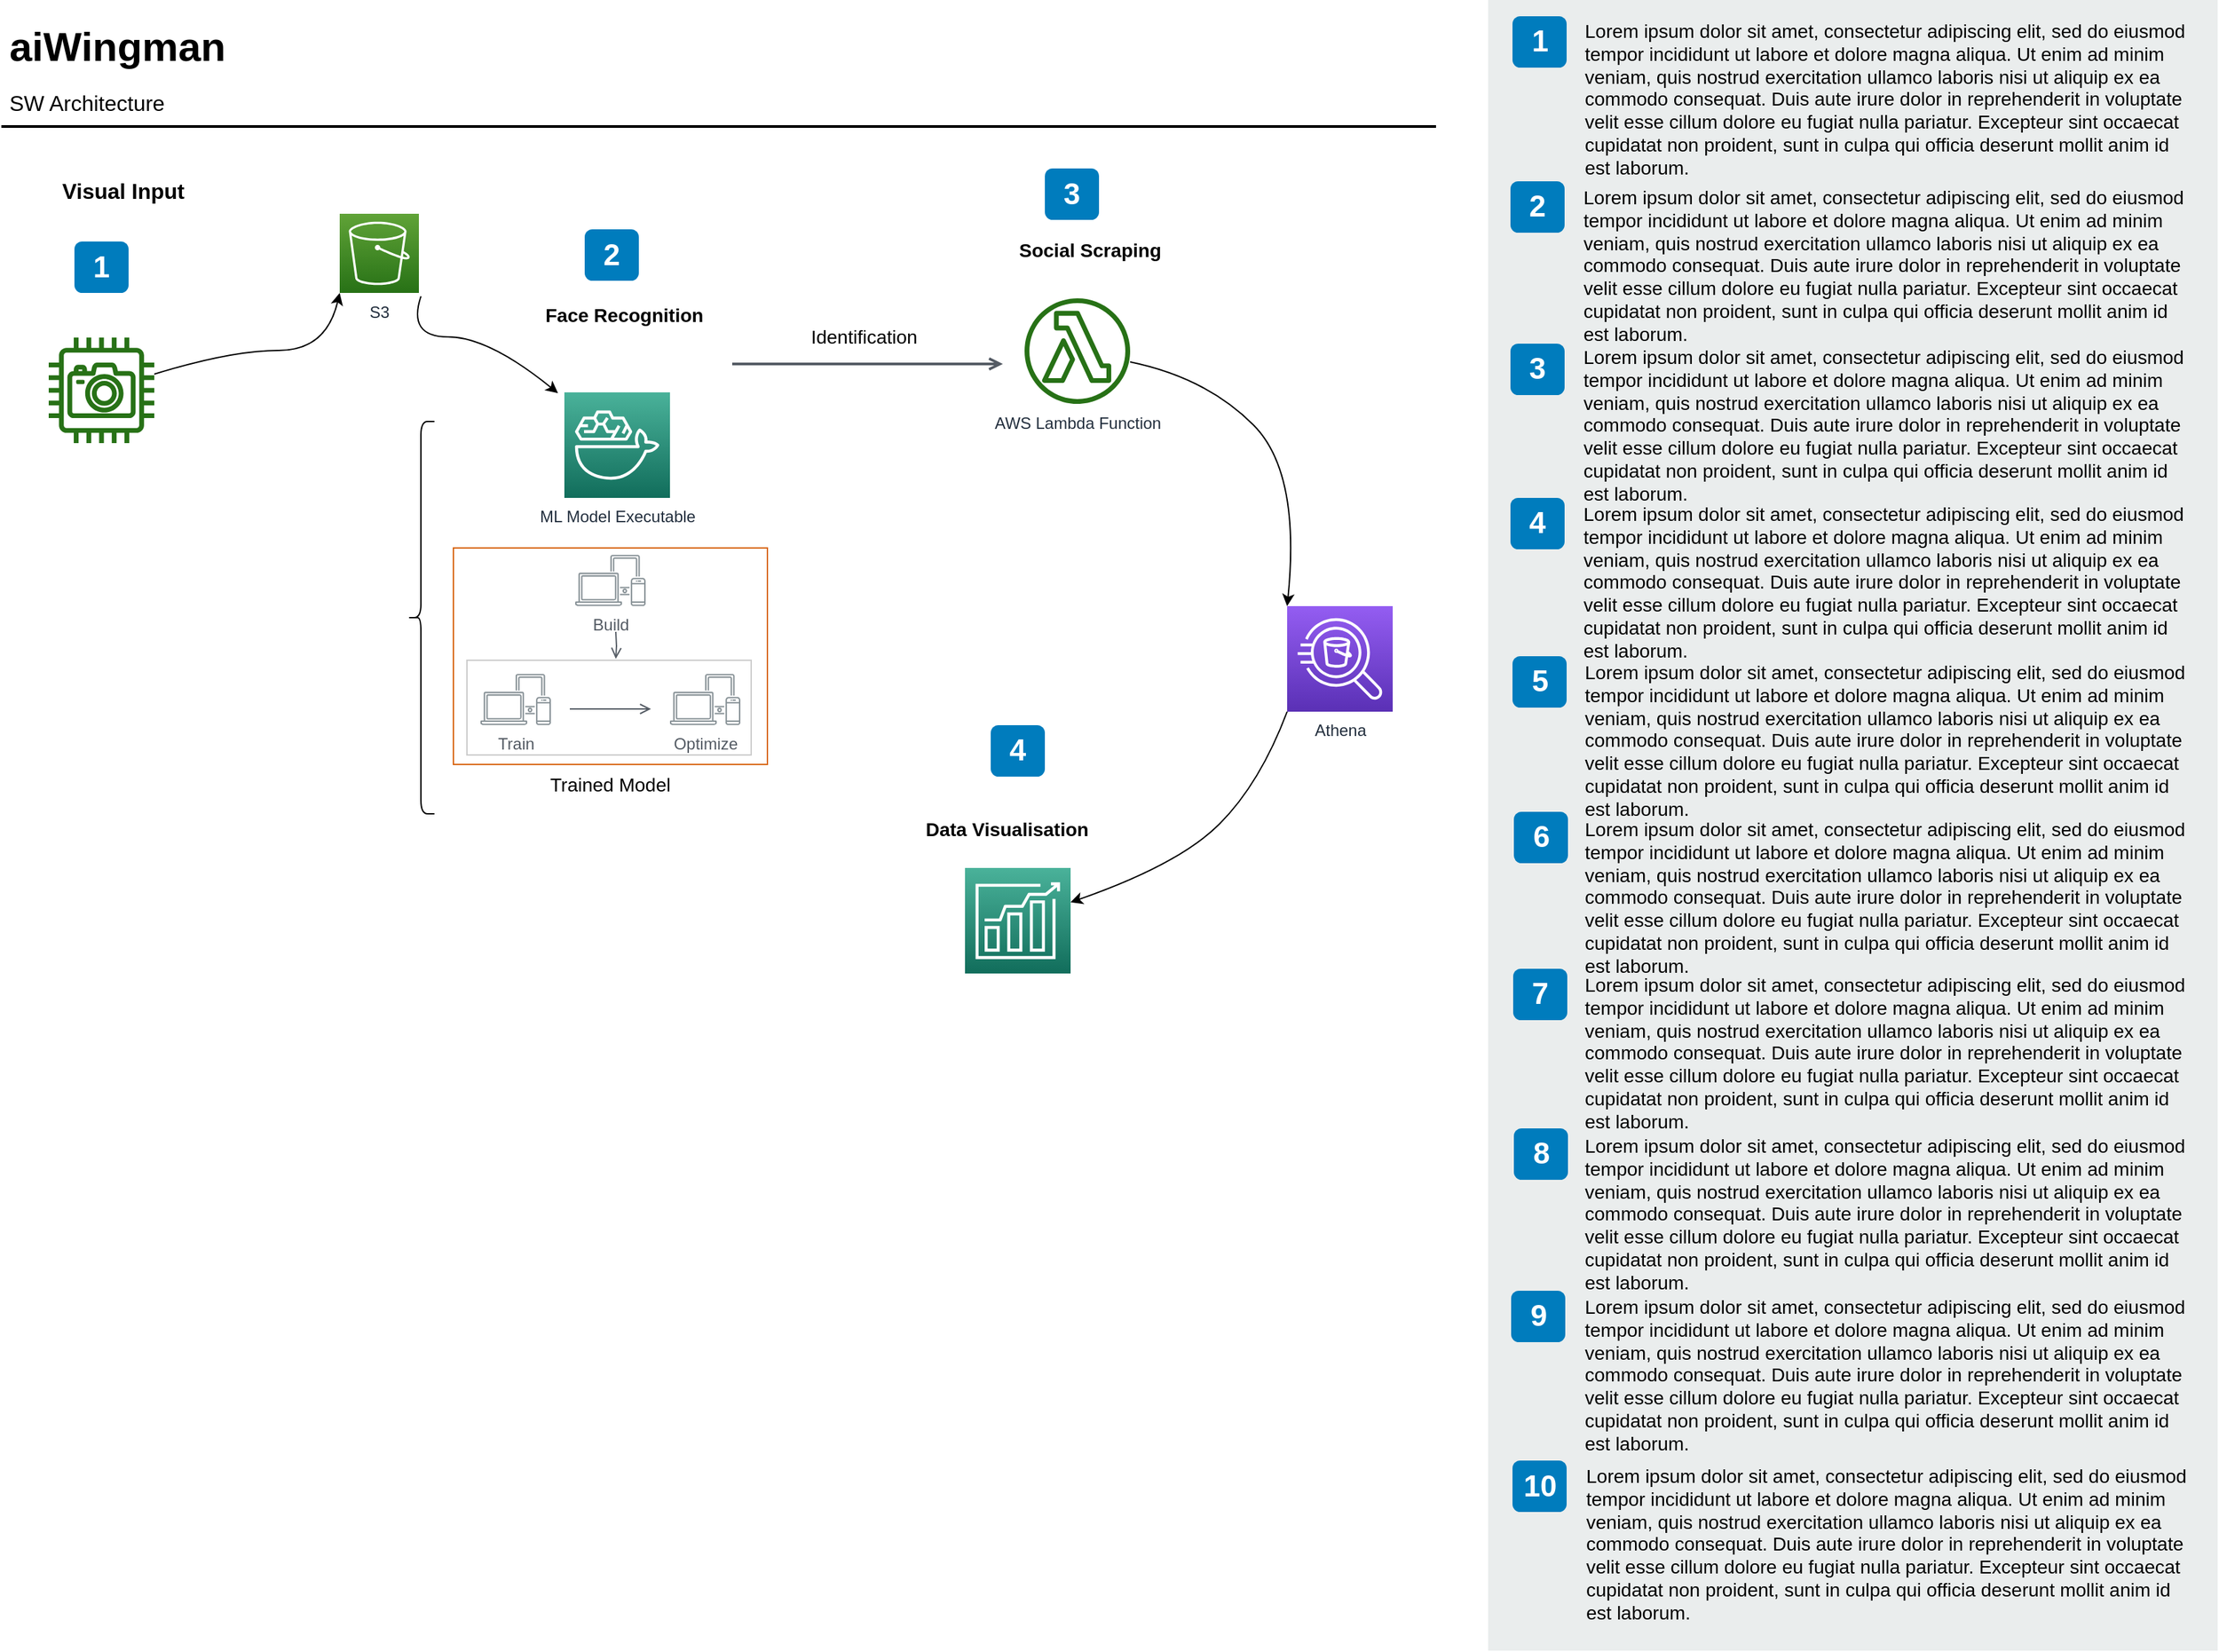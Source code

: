 <mxfile version="21.3.0" type="github">
  <diagram id="Ht1M8jgEwFfnCIfOTk4-" name="Page-1">
    <mxGraphModel dx="355" dy="863" grid="1" gridSize="10" guides="1" tooltips="1" connect="1" arrows="1" fold="1" page="1" pageScale="1" pageWidth="1169" pageHeight="827" math="0" shadow="0">
      <root>
        <mxCell id="0" />
        <mxCell id="1" parent="0" />
        <mxCell id="Xdk9vmkyjLjq7mwxCuOa-5" value="" style="outlineConnect=0;fontColor=#232F3E;gradientColor=none;fillColor=#277116;strokeColor=none;dashed=0;verticalLabelPosition=bottom;verticalAlign=top;align=center;html=1;fontSize=12;fontStyle=0;aspect=fixed;pointerEvents=1;shape=mxgraph.aws4.camera;" vertex="1" parent="1">
          <mxGeometry x="1795" y="300.5" width="78" height="78" as="geometry" />
        </mxCell>
        <mxCell id="Xdk9vmkyjLjq7mwxCuOa-11" value="1" style="rounded=1;whiteSpace=wrap;html=1;fillColor=#007CBD;strokeColor=none;fontColor=#FFFFFF;fontStyle=1;fontSize=22;" vertex="1" parent="1">
          <mxGeometry x="1814" y="229.5" width="40" height="38" as="geometry" />
        </mxCell>
        <mxCell id="Xdk9vmkyjLjq7mwxCuOa-26" value="2" style="rounded=1;whiteSpace=wrap;html=1;fillColor=#007CBD;strokeColor=none;fontColor=#FFFFFF;fontStyle=1;fontSize=22;" vertex="1" parent="1">
          <mxGeometry x="2191" y="220.5" width="40" height="38" as="geometry" />
        </mxCell>
        <mxCell id="Xdk9vmkyjLjq7mwxCuOa-27" value="3" style="rounded=1;whiteSpace=wrap;html=1;fillColor=#007CBD;strokeColor=none;fontColor=#FFFFFF;fontStyle=1;fontSize=22;" vertex="1" parent="1">
          <mxGeometry x="2531" y="175.5" width="40" height="38" as="geometry" />
        </mxCell>
        <mxCell id="Xdk9vmkyjLjq7mwxCuOa-35" value="aiWingman" style="text;html=1;resizable=0;points=[];autosize=1;align=left;verticalAlign=top;spacingTop=-4;fontSize=30;fontStyle=1" vertex="1" parent="1">
          <mxGeometry x="1764" y="64.5" width="180" height="40" as="geometry" />
        </mxCell>
        <mxCell id="Xdk9vmkyjLjq7mwxCuOa-36" value="SW Architecture&lt;br&gt;" style="text;html=1;resizable=0;points=[];autosize=1;align=left;verticalAlign=top;spacingTop=-4;fontSize=16;" vertex="1" parent="1">
          <mxGeometry x="1764" y="114.5" width="140" height="30" as="geometry" />
        </mxCell>
        <mxCell id="Xdk9vmkyjLjq7mwxCuOa-37" value="Visual Input" style="text;html=1;resizable=0;points=[];autosize=1;align=left;verticalAlign=top;spacingTop=-4;fontSize=16;fontStyle=1" vertex="1" parent="1">
          <mxGeometry x="1803" y="179.5" width="110" height="30" as="geometry" />
        </mxCell>
        <mxCell id="Xdk9vmkyjLjq7mwxCuOa-38" value="" style="line;strokeWidth=2;html=1;fontSize=14;" vertex="1" parent="1">
          <mxGeometry x="1760" y="139.5" width="1060" height="10" as="geometry" />
        </mxCell>
        <mxCell id="Xdk9vmkyjLjq7mwxCuOa-39" value="&lt;span&gt;Face Recognition&lt;/span&gt;" style="text;html=1;resizable=0;points=[];autosize=1;align=left;verticalAlign=top;spacingTop=-4;fontSize=14;fontStyle=1" vertex="1" parent="1">
          <mxGeometry x="2160" y="272.5" width="140" height="20" as="geometry" />
        </mxCell>
        <mxCell id="Xdk9vmkyjLjq7mwxCuOa-41" value="" style="shape=curlyBracket;whiteSpace=wrap;html=1;rounded=1;fontSize=14;" vertex="1" parent="1">
          <mxGeometry x="2060" y="362.5" width="20" height="290" as="geometry" />
        </mxCell>
        <mxCell id="Xdk9vmkyjLjq7mwxCuOa-42" value="&lt;span&gt;Identification&lt;/span&gt;" style="edgeStyle=orthogonalEdgeStyle;html=1;endArrow=open;elbow=vertical;startArrow=none;endFill=0;strokeColor=#545B64;rounded=0;fontSize=14;strokeWidth=2;" edge="1" parent="1">
          <mxGeometry x="-0.037" y="20" width="100" relative="1" as="geometry">
            <mxPoint x="2300" y="320" as="sourcePoint" />
            <mxPoint x="2500" y="320" as="targetPoint" />
            <mxPoint as="offset" />
          </mxGeometry>
        </mxCell>
        <mxCell id="Xdk9vmkyjLjq7mwxCuOa-60" value="" style="rounded=0;whiteSpace=wrap;html=1;fillColor=#EAEDED;fontSize=22;fontColor=#FFFFFF;strokeColor=none;labelBackgroundColor=none;" vertex="1" parent="1">
          <mxGeometry x="2858.5" y="51" width="539" height="1220" as="geometry" />
        </mxCell>
        <mxCell id="Xdk9vmkyjLjq7mwxCuOa-61" value="1" style="rounded=1;whiteSpace=wrap;html=1;fillColor=#007CBD;strokeColor=none;fontColor=#FFFFFF;fontStyle=1;fontSize=22;labelBackgroundColor=none;" vertex="1" parent="1">
          <mxGeometry x="2876.5" y="63" width="40" height="38" as="geometry" />
        </mxCell>
        <mxCell id="Xdk9vmkyjLjq7mwxCuOa-62" value="2" style="rounded=1;whiteSpace=wrap;html=1;fillColor=#007CBD;strokeColor=none;fontColor=#FFFFFF;fontStyle=1;fontSize=22;labelBackgroundColor=none;" vertex="1" parent="1">
          <mxGeometry x="2875" y="185" width="40" height="38" as="geometry" />
        </mxCell>
        <mxCell id="Xdk9vmkyjLjq7mwxCuOa-63" value="3" style="rounded=1;whiteSpace=wrap;html=1;fillColor=#007CBD;strokeColor=none;fontColor=#FFFFFF;fontStyle=1;fontSize=22;labelBackgroundColor=none;" vertex="1" parent="1">
          <mxGeometry x="2875" y="305" width="40" height="38" as="geometry" />
        </mxCell>
        <mxCell id="Xdk9vmkyjLjq7mwxCuOa-64" value="4" style="rounded=1;whiteSpace=wrap;html=1;fillColor=#007CBD;strokeColor=none;fontColor=#FFFFFF;fontStyle=1;fontSize=22;labelBackgroundColor=none;" vertex="1" parent="1">
          <mxGeometry x="2875" y="419" width="40" height="38" as="geometry" />
        </mxCell>
        <mxCell id="Xdk9vmkyjLjq7mwxCuOa-65" value="5" style="rounded=1;whiteSpace=wrap;html=1;fillColor=#007CBD;strokeColor=none;fontColor=#FFFFFF;fontStyle=1;fontSize=22;labelBackgroundColor=none;" vertex="1" parent="1">
          <mxGeometry x="2876.5" y="536" width="40" height="38" as="geometry" />
        </mxCell>
        <mxCell id="Xdk9vmkyjLjq7mwxCuOa-66" value="6" style="rounded=1;whiteSpace=wrap;html=1;fillColor=#007CBD;strokeColor=none;fontColor=#FFFFFF;fontStyle=1;fontSize=22;labelBackgroundColor=none;" vertex="1" parent="1">
          <mxGeometry x="2877.5" y="651" width="40" height="38" as="geometry" />
        </mxCell>
        <mxCell id="Xdk9vmkyjLjq7mwxCuOa-67" value="7" style="rounded=1;whiteSpace=wrap;html=1;fillColor=#007CBD;strokeColor=none;fontColor=#FFFFFF;fontStyle=1;fontSize=22;labelBackgroundColor=none;" vertex="1" parent="1">
          <mxGeometry x="2877" y="767" width="40" height="38" as="geometry" />
        </mxCell>
        <mxCell id="Xdk9vmkyjLjq7mwxCuOa-68" value="8" style="rounded=1;whiteSpace=wrap;html=1;fillColor=#007CBD;strokeColor=none;fontColor=#FFFFFF;fontStyle=1;fontSize=22;labelBackgroundColor=none;" vertex="1" parent="1">
          <mxGeometry x="2877.5" y="885" width="40" height="38" as="geometry" />
        </mxCell>
        <mxCell id="Xdk9vmkyjLjq7mwxCuOa-69" value="9" style="rounded=1;whiteSpace=wrap;html=1;fillColor=#007CBD;strokeColor=none;fontColor=#FFFFFF;fontStyle=1;fontSize=22;labelBackgroundColor=none;" vertex="1" parent="1">
          <mxGeometry x="2875.5" y="1005" width="40" height="38" as="geometry" />
        </mxCell>
        <mxCell id="Xdk9vmkyjLjq7mwxCuOa-70" value="&lt;span&gt;Lorem ipsum dolor sit amet, consectetur adipiscing elit, sed do eiusmod tempor incididunt ut labore et dolore magna aliqua. Ut enim ad minim veniam, quis nostrud exercitation ullamco laboris nisi ut aliquip ex ea commodo consequat. Duis aute irure dolor in reprehenderit in voluptate velit esse cillum dolore eu fugiat nulla pariatur. Excepteur sint occaecat cupidatat non proident, sunt in culpa qui officia deserunt mollit anim id est laborum.&lt;/span&gt;&lt;br&gt;" style="text;html=1;align=left;verticalAlign=top;spacingTop=-4;fontSize=14;labelBackgroundColor=none;whiteSpace=wrap;" vertex="1" parent="1">
          <mxGeometry x="2928" y="62.5" width="449" height="118" as="geometry" />
        </mxCell>
        <mxCell id="Xdk9vmkyjLjq7mwxCuOa-71" value="&lt;span&gt;Lorem ipsum dolor sit amet, consectetur adipiscing elit, sed do eiusmod tempor incididunt ut labore et dolore magna aliqua. Ut enim ad minim veniam, quis nostrud exercitation ullamco laboris nisi ut aliquip ex ea commodo consequat. Duis aute irure dolor in reprehenderit in voluptate velit esse cillum dolore eu fugiat nulla pariatur. Excepteur sint occaecat cupidatat non proident, sunt in culpa qui officia deserunt mollit anim id est laborum.&lt;/span&gt;&lt;br&gt;" style="text;html=1;align=left;verticalAlign=top;spacingTop=-4;fontSize=14;labelBackgroundColor=none;whiteSpace=wrap;" vertex="1" parent="1">
          <mxGeometry x="2927" y="185.5" width="450" height="115" as="geometry" />
        </mxCell>
        <mxCell id="Xdk9vmkyjLjq7mwxCuOa-72" value="&lt;span&gt;Lorem ipsum dolor sit amet, consectetur adipiscing elit, sed do eiusmod tempor incididunt ut labore et dolore magna aliqua. Ut enim ad minim veniam, quis nostrud exercitation ullamco laboris nisi ut aliquip ex ea commodo consequat. Duis aute irure dolor in reprehenderit in voluptate velit esse cillum dolore eu fugiat nulla pariatur. Excepteur sint occaecat cupidatat non proident, sunt in culpa qui officia deserunt mollit anim id est laborum.&lt;/span&gt;&lt;br&gt;" style="text;html=1;align=left;verticalAlign=top;spacingTop=-4;fontSize=14;labelBackgroundColor=none;whiteSpace=wrap;" vertex="1" parent="1">
          <mxGeometry x="2927" y="303.5" width="450" height="117" as="geometry" />
        </mxCell>
        <mxCell id="Xdk9vmkyjLjq7mwxCuOa-73" value="&lt;span&gt;Lorem ipsum dolor sit amet, consectetur adipiscing elit, sed do eiusmod tempor incididunt ut labore et dolore magna aliqua. Ut enim ad minim veniam, quis nostrud exercitation ullamco laboris nisi ut aliquip ex ea commodo consequat. Duis aute irure dolor in reprehenderit in voluptate velit esse cillum dolore eu fugiat nulla pariatur. Excepteur sint occaecat cupidatat non proident, sunt in culpa qui officia deserunt mollit anim id est laborum.&lt;/span&gt;&lt;br&gt;" style="text;html=1;align=left;verticalAlign=top;spacingTop=-4;fontSize=14;labelBackgroundColor=none;whiteSpace=wrap;" vertex="1" parent="1">
          <mxGeometry x="2927" y="419.5" width="450" height="121" as="geometry" />
        </mxCell>
        <mxCell id="Xdk9vmkyjLjq7mwxCuOa-74" value="&lt;span&gt;Lorem ipsum dolor sit amet, consectetur adipiscing elit, sed do eiusmod tempor incididunt ut labore et dolore magna aliqua. Ut enim ad minim veniam, quis nostrud exercitation ullamco laboris nisi ut aliquip ex ea commodo consequat. Duis aute irure dolor in reprehenderit in voluptate velit esse cillum dolore eu fugiat nulla pariatur. Excepteur sint occaecat cupidatat non proident, sunt in culpa qui officia deserunt mollit anim id est laborum.&lt;/span&gt;&lt;br&gt;" style="text;html=1;align=left;verticalAlign=top;spacingTop=-4;fontSize=14;labelBackgroundColor=none;whiteSpace=wrap;" vertex="1" parent="1">
          <mxGeometry x="2928" y="536.5" width="449" height="114" as="geometry" />
        </mxCell>
        <mxCell id="Xdk9vmkyjLjq7mwxCuOa-75" value="&lt;span&gt;Lorem ipsum dolor sit amet, consectetur adipiscing elit, sed do eiusmod tempor incididunt ut labore et dolore magna aliqua. Ut enim ad minim veniam, quis nostrud exercitation ullamco laboris nisi ut aliquip ex ea commodo consequat. Duis aute irure dolor in reprehenderit in voluptate velit esse cillum dolore eu fugiat nulla pariatur. Excepteur sint occaecat cupidatat non proident, sunt in culpa qui officia deserunt mollit anim id est laborum.&lt;/span&gt;&lt;br&gt;" style="text;html=1;align=left;verticalAlign=top;spacingTop=-4;fontSize=14;labelBackgroundColor=none;whiteSpace=wrap;" vertex="1" parent="1">
          <mxGeometry x="2928" y="652.5" width="450" height="118" as="geometry" />
        </mxCell>
        <mxCell id="Xdk9vmkyjLjq7mwxCuOa-76" value="&lt;span&gt;Lorem ipsum dolor sit amet, consectetur adipiscing elit, sed do eiusmod tempor incididunt ut labore et dolore magna aliqua. Ut enim ad minim veniam, quis nostrud exercitation ullamco laboris nisi ut aliquip ex ea commodo consequat. Duis aute irure dolor in reprehenderit in voluptate velit esse cillum dolore eu fugiat nulla pariatur. Excepteur sint occaecat cupidatat non proident, sunt in culpa qui officia deserunt mollit anim id est laborum.&lt;/span&gt;&lt;br&gt;" style="text;html=1;align=left;verticalAlign=top;spacingTop=-4;fontSize=14;labelBackgroundColor=none;whiteSpace=wrap;" vertex="1" parent="1">
          <mxGeometry x="2928" y="767.5" width="449" height="113" as="geometry" />
        </mxCell>
        <mxCell id="Xdk9vmkyjLjq7mwxCuOa-77" value="&lt;span&gt;Lorem ipsum dolor sit amet, consectetur adipiscing elit, sed do eiusmod tempor incididunt ut labore et dolore magna aliqua. Ut enim ad minim veniam, quis nostrud exercitation ullamco laboris nisi ut aliquip ex ea commodo consequat. Duis aute irure dolor in reprehenderit in voluptate velit esse cillum dolore eu fugiat nulla pariatur. Excepteur sint occaecat cupidatat non proident, sunt in culpa qui officia deserunt mollit anim id est laborum.&lt;/span&gt;&lt;br&gt;" style="text;html=1;align=left;verticalAlign=top;spacingTop=-4;fontSize=14;labelBackgroundColor=none;whiteSpace=wrap;" vertex="1" parent="1">
          <mxGeometry x="2928" y="886.5" width="449" height="124" as="geometry" />
        </mxCell>
        <mxCell id="Xdk9vmkyjLjq7mwxCuOa-78" value="&lt;span&gt;Lorem ipsum dolor sit amet, consectetur adipiscing elit, sed do eiusmod tempor incididunt ut labore et dolore magna aliqua. Ut enim ad minim veniam, quis nostrud exercitation ullamco laboris nisi ut aliquip ex ea commodo consequat. Duis aute irure dolor in reprehenderit in voluptate velit esse cillum dolore eu fugiat nulla pariatur. Excepteur sint occaecat cupidatat non proident, sunt in culpa qui officia deserunt mollit anim id est laborum.&lt;/span&gt;&lt;br&gt;" style="text;html=1;align=left;verticalAlign=top;spacingTop=-4;fontSize=14;labelBackgroundColor=none;whiteSpace=wrap;" vertex="1" parent="1">
          <mxGeometry x="2928" y="1005.5" width="449" height="115" as="geometry" />
        </mxCell>
        <mxCell id="Xdk9vmkyjLjq7mwxCuOa-79" value="10" style="rounded=1;whiteSpace=wrap;html=1;fillColor=#007CBD;strokeColor=none;fontColor=#FFFFFF;fontStyle=1;fontSize=22;labelBackgroundColor=none;" vertex="1" parent="1">
          <mxGeometry x="2876.5" y="1130.5" width="40" height="38" as="geometry" />
        </mxCell>
        <mxCell id="Xdk9vmkyjLjq7mwxCuOa-80" value="&lt;span&gt;Lorem ipsum dolor sit amet, consectetur adipiscing elit, sed do eiusmod tempor incididunt ut labore et dolore magna aliqua. Ut enim ad minim veniam, quis nostrud exercitation ullamco laboris nisi ut aliquip ex ea commodo consequat. Duis aute irure dolor in reprehenderit in voluptate velit esse cillum dolore eu fugiat nulla pariatur. Excepteur sint occaecat cupidatat non proident, sunt in culpa qui officia deserunt mollit anim id est laborum.&lt;/span&gt;&lt;br&gt;" style="text;html=1;align=left;verticalAlign=top;spacingTop=-4;fontSize=14;labelBackgroundColor=none;whiteSpace=wrap;" vertex="1" parent="1">
          <mxGeometry x="2929" y="1131" width="449" height="115" as="geometry" />
        </mxCell>
        <mxCell id="Xdk9vmkyjLjq7mwxCuOa-162" value="AWS Lambda Function" style="outlineConnect=0;fontColor=#232F3E;gradientColor=none;fillColor=#277116;strokeColor=none;dashed=0;verticalLabelPosition=bottom;verticalAlign=top;align=center;html=1;fontSize=12;fontStyle=0;aspect=fixed;pointerEvents=1;shape=mxgraph.aws4.lambda_function;" vertex="1" parent="1">
          <mxGeometry x="2516" y="271.5" width="78" height="78" as="geometry" />
        </mxCell>
        <mxCell id="Xdk9vmkyjLjq7mwxCuOa-165" value="Social Scraping" style="text;html=1;resizable=0;points=[];autosize=1;align=left;verticalAlign=top;spacingTop=-4;fontSize=14;fontStyle=1" vertex="1" parent="1">
          <mxGeometry x="2510" y="224.5" width="130" height="20" as="geometry" />
        </mxCell>
        <mxCell id="Xdk9vmkyjLjq7mwxCuOa-174" value="Trained Model&lt;br&gt;" style="whiteSpace=wrap;html=1;fillColor=none;fontSize=14;fontColor=#000000;dashed=0;fontStyle=0;align=center;verticalAlign=top;strokeColor=#D86613;gradientColor=none;spacingLeft=0;labelPosition=center;verticalLabelPosition=bottom;container=1;pointerEvents=0;collapsible=0;recursiveResize=0;" vertex="1" parent="1">
          <mxGeometry x="2094" y="456" width="232" height="160" as="geometry" />
        </mxCell>
        <mxCell id="Xdk9vmkyjLjq7mwxCuOa-175" value="" style="whiteSpace=wrap;html=1;fillColor=none;fontSize=14;fontColor=#000000;dashed=0;fontStyle=0;align=center;verticalAlign=top;strokeColor=#CCCCCC;gradientColor=none;spacingLeft=0;labelPosition=center;verticalLabelPosition=bottom;" vertex="1" parent="1">
          <mxGeometry x="2104" y="539" width="210" height="70" as="geometry" />
        </mxCell>
        <mxCell id="Xdk9vmkyjLjq7mwxCuOa-177" value="Build" style="outlineConnect=0;gradientColor=none;fontColor=#545B64;strokeColor=none;fillColor=#879196;dashed=0;verticalLabelPosition=bottom;verticalAlign=top;align=center;html=1;fontSize=12;fontStyle=0;aspect=fixed;shape=mxgraph.aws4.illustration_devices;pointerEvents=1" vertex="1" parent="1">
          <mxGeometry x="2184" y="461" width="52" height="38" as="geometry" />
        </mxCell>
        <mxCell id="Xdk9vmkyjLjq7mwxCuOa-178" value="Train" style="outlineConnect=0;gradientColor=none;fontColor=#545B64;strokeColor=none;fillColor=#879196;dashed=0;verticalLabelPosition=bottom;verticalAlign=top;align=center;html=1;fontSize=12;fontStyle=0;aspect=fixed;shape=mxgraph.aws4.illustration_devices;pointerEvents=1" vertex="1" parent="1">
          <mxGeometry x="2114" y="549" width="52" height="38" as="geometry" />
        </mxCell>
        <mxCell id="Xdk9vmkyjLjq7mwxCuOa-179" value="Optimize" style="outlineConnect=0;gradientColor=none;fontColor=#545B64;strokeColor=none;fillColor=#879196;dashed=0;verticalLabelPosition=bottom;verticalAlign=top;align=center;html=1;fontSize=12;fontStyle=0;aspect=fixed;shape=mxgraph.aws4.illustration_devices;pointerEvents=1" vertex="1" parent="1">
          <mxGeometry x="2254" y="549" width="52" height="38" as="geometry" />
        </mxCell>
        <mxCell id="Xdk9vmkyjLjq7mwxCuOa-180" value="" style="edgeStyle=orthogonalEdgeStyle;html=1;endArrow=open;elbow=vertical;startArrow=none;endFill=0;strokeColor=#545B64;rounded=0;fontSize=14;" edge="1" parent="1">
          <mxGeometry width="100" relative="1" as="geometry">
            <mxPoint x="2180" y="575" as="sourcePoint" />
            <mxPoint x="2240" y="575" as="targetPoint" />
          </mxGeometry>
        </mxCell>
        <mxCell id="Xdk9vmkyjLjq7mwxCuOa-181" value="" style="edgeStyle=orthogonalEdgeStyle;html=1;endArrow=open;elbow=vertical;startArrow=none;endFill=0;strokeColor=#545B64;rounded=0;fontSize=14;" edge="1" parent="1">
          <mxGeometry width="100" relative="1" as="geometry">
            <mxPoint x="2214" y="517.968" as="sourcePoint" />
            <mxPoint x="2214" y="537.968" as="targetPoint" />
          </mxGeometry>
        </mxCell>
        <mxCell id="Xdk9vmkyjLjq7mwxCuOa-182" value="4" style="rounded=1;whiteSpace=wrap;html=1;fillColor=#007CBD;strokeColor=none;fontColor=#FFFFFF;fontStyle=1;fontSize=22;" vertex="1" parent="1">
          <mxGeometry x="2491" y="587" width="40" height="38" as="geometry" />
        </mxCell>
        <mxCell id="Xdk9vmkyjLjq7mwxCuOa-185" value="S3" style="sketch=0;points=[[0,0,0],[0.25,0,0],[0.5,0,0],[0.75,0,0],[1,0,0],[0,1,0],[0.25,1,0],[0.5,1,0],[0.75,1,0],[1,1,0],[0,0.25,0],[0,0.5,0],[0,0.75,0],[1,0.25,0],[1,0.5,0],[1,0.75,0]];outlineConnect=0;fontColor=#232F3E;gradientColor=#60A337;gradientDirection=north;fillColor=#277116;strokeColor=#ffffff;dashed=0;verticalLabelPosition=bottom;verticalAlign=top;align=center;html=1;fontSize=12;fontStyle=0;aspect=fixed;shape=mxgraph.aws4.resourceIcon;resIcon=mxgraph.aws4.s3;" vertex="1" parent="1">
          <mxGeometry x="2010" y="209" width="58.5" height="58.5" as="geometry" />
        </mxCell>
        <mxCell id="Xdk9vmkyjLjq7mwxCuOa-186" value="" style="curved=1;endArrow=classic;html=1;rounded=0;entryX=0;entryY=1;entryDx=0;entryDy=0;entryPerimeter=0;" edge="1" parent="1" source="Xdk9vmkyjLjq7mwxCuOa-5" target="Xdk9vmkyjLjq7mwxCuOa-185">
          <mxGeometry width="50" height="50" relative="1" as="geometry">
            <mxPoint x="2180" y="440" as="sourcePoint" />
            <mxPoint x="2230" y="390" as="targetPoint" />
            <Array as="points">
              <mxPoint x="1930" y="310" />
              <mxPoint x="2000" y="310" />
            </Array>
          </mxGeometry>
        </mxCell>
        <mxCell id="Xdk9vmkyjLjq7mwxCuOa-187" value="" style="curved=1;endArrow=classic;html=1;rounded=0;" edge="1" parent="1">
          <mxGeometry width="50" height="50" relative="1" as="geometry">
            <mxPoint x="2070" y="270" as="sourcePoint" />
            <mxPoint x="2171.288" y="341.6" as="targetPoint" />
            <Array as="points">
              <mxPoint x="2060" y="300" />
              <mxPoint x="2120" y="300" />
            </Array>
          </mxGeometry>
        </mxCell>
        <mxCell id="Xdk9vmkyjLjq7mwxCuOa-188" value="Data Visualisation" style="text;html=1;resizable=0;points=[];autosize=1;align=left;verticalAlign=top;spacingTop=-4;fontSize=14;fontStyle=1" vertex="1" parent="1">
          <mxGeometry x="2441" y="652.5" width="140" height="20" as="geometry" />
        </mxCell>
        <mxCell id="Xdk9vmkyjLjq7mwxCuOa-193" value="ML Model Executable&lt;br&gt;" style="sketch=0;points=[[0,0,0],[0.25,0,0],[0.5,0,0],[0.75,0,0],[1,0,0],[0,1,0],[0.25,1,0],[0.5,1,0],[0.75,1,0],[1,1,0],[0,0.25,0],[0,0.5,0],[0,0.75,0],[1,0.25,0],[1,0.5,0],[1,0.75,0]];outlineConnect=0;fontColor=#232F3E;gradientColor=#4AB29A;gradientDirection=north;fillColor=#116D5B;strokeColor=#ffffff;dashed=0;verticalLabelPosition=bottom;verticalAlign=top;align=center;html=1;fontSize=12;fontStyle=0;aspect=fixed;shape=mxgraph.aws4.resourceIcon;resIcon=mxgraph.aws4.deep_learning_containers;" vertex="1" parent="1">
          <mxGeometry x="2176" y="341" width="78" height="78" as="geometry" />
        </mxCell>
        <mxCell id="Xdk9vmkyjLjq7mwxCuOa-194" value="" style="sketch=0;points=[[0,0,0],[0.25,0,0],[0.5,0,0],[0.75,0,0],[1,0,0],[0,1,0],[0.25,1,0],[0.5,1,0],[0.75,1,0],[1,1,0],[0,0.25,0],[0,0.5,0],[0,0.75,0],[1,0.25,0],[1,0.5,0],[1,0.75,0]];outlineConnect=0;fontColor=#232F3E;gradientColor=#4AB29A;gradientDirection=north;fillColor=#116D5B;strokeColor=#ffffff;dashed=0;verticalLabelPosition=bottom;verticalAlign=top;align=center;html=1;fontSize=12;fontStyle=0;aspect=fixed;shape=mxgraph.aws4.resourceIcon;resIcon=mxgraph.aws4.forecast;" vertex="1" parent="1">
          <mxGeometry x="2472" y="692.5" width="78" height="78" as="geometry" />
        </mxCell>
        <mxCell id="Xdk9vmkyjLjq7mwxCuOa-195" value="Athena" style="sketch=0;points=[[0,0,0],[0.25,0,0],[0.5,0,0],[0.75,0,0],[1,0,0],[0,1,0],[0.25,1,0],[0.5,1,0],[0.75,1,0],[1,1,0],[0,0.25,0],[0,0.5,0],[0,0.75,0],[1,0.25,0],[1,0.5,0],[1,0.75,0]];outlineConnect=0;fontColor=#232F3E;gradientColor=#945DF2;gradientDirection=north;fillColor=#5A30B5;strokeColor=#ffffff;dashed=0;verticalLabelPosition=bottom;verticalAlign=top;align=center;html=1;fontSize=12;fontStyle=0;aspect=fixed;shape=mxgraph.aws4.resourceIcon;resIcon=mxgraph.aws4.athena;" vertex="1" parent="1">
          <mxGeometry x="2710" y="499" width="78" height="78" as="geometry" />
        </mxCell>
        <mxCell id="Xdk9vmkyjLjq7mwxCuOa-196" value="" style="curved=1;endArrow=classic;html=1;rounded=0;entryX=0;entryY=0;entryDx=0;entryDy=0;entryPerimeter=0;" edge="1" parent="1" source="Xdk9vmkyjLjq7mwxCuOa-162" target="Xdk9vmkyjLjq7mwxCuOa-195">
          <mxGeometry width="50" height="50" relative="1" as="geometry">
            <mxPoint x="1883" y="338" as="sourcePoint" />
            <mxPoint x="2020" y="278" as="targetPoint" />
            <Array as="points">
              <mxPoint x="2650" y="330" />
              <mxPoint x="2720" y="400" />
            </Array>
          </mxGeometry>
        </mxCell>
        <mxCell id="Xdk9vmkyjLjq7mwxCuOa-197" value="" style="curved=1;endArrow=classic;html=1;rounded=0;exitX=0;exitY=1;exitDx=0;exitDy=0;exitPerimeter=0;" edge="1" parent="1" source="Xdk9vmkyjLjq7mwxCuOa-195" target="Xdk9vmkyjLjq7mwxCuOa-194">
          <mxGeometry width="50" height="50" relative="1" as="geometry">
            <mxPoint x="2604" y="329" as="sourcePoint" />
            <mxPoint x="2720" y="509" as="targetPoint" />
            <Array as="points">
              <mxPoint x="2690" y="630" />
              <mxPoint x="2630" y="690" />
            </Array>
          </mxGeometry>
        </mxCell>
      </root>
    </mxGraphModel>
  </diagram>
</mxfile>
